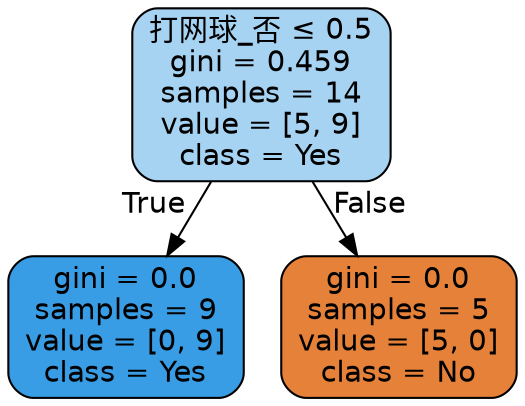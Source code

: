 digraph Tree {
node [shape=box, style="filled, rounded", color="black", fontname="helvetica"] ;
edge [fontname="helvetica"] ;
0 [label=<打网球_否 &le; 0.5<br/>gini = 0.459<br/>samples = 14<br/>value = [5, 9]<br/>class = Yes>, fillcolor="#a7d3f3"] ;
1 [label=<gini = 0.0<br/>samples = 9<br/>value = [0, 9]<br/>class = Yes>, fillcolor="#399de5"] ;
0 -> 1 [labeldistance=2.5, labelangle=45, headlabel="True"] ;
2 [label=<gini = 0.0<br/>samples = 5<br/>value = [5, 0]<br/>class = No>, fillcolor="#e58139"] ;
0 -> 2 [labeldistance=2.5, labelangle=-45, headlabel="False"] ;
}
